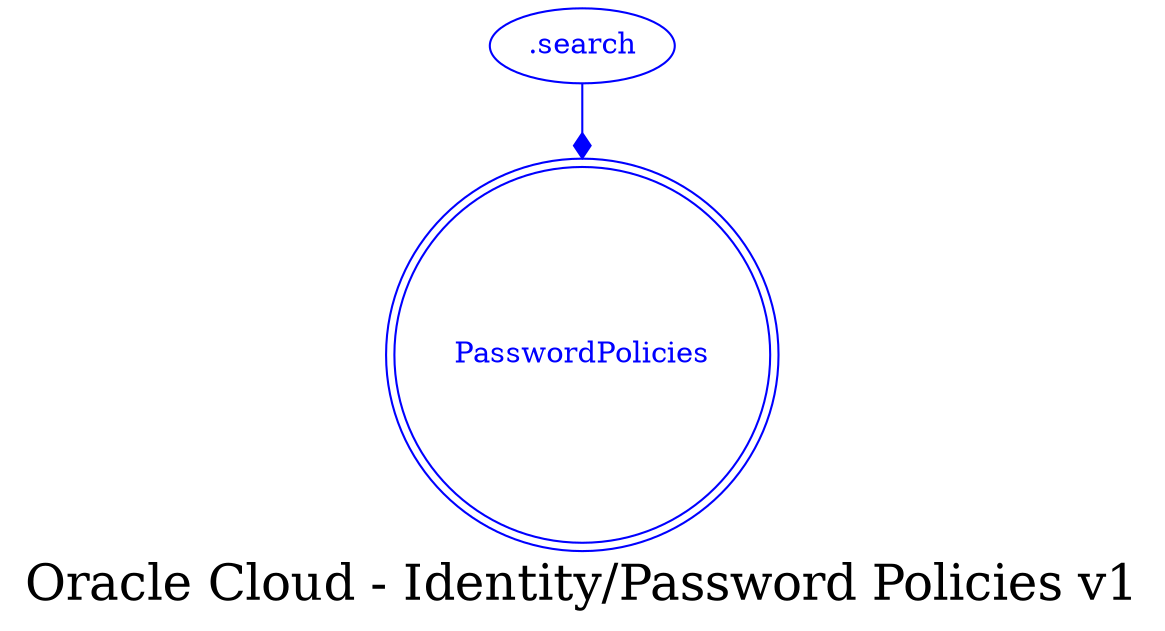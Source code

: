 digraph LexiconGraph {
graph[label="Oracle Cloud - Identity/Password Policies v1", fontsize=24]
splines=true
"PasswordPolicies" [color=blue, fontcolor=blue, shape=doublecircle]
".search" -> "PasswordPolicies" [color=blue, fontcolor=blue, arrowhead=diamond, arrowtail=none]
".search" [color=blue, fontcolor=blue, shape=ellipse]
}
